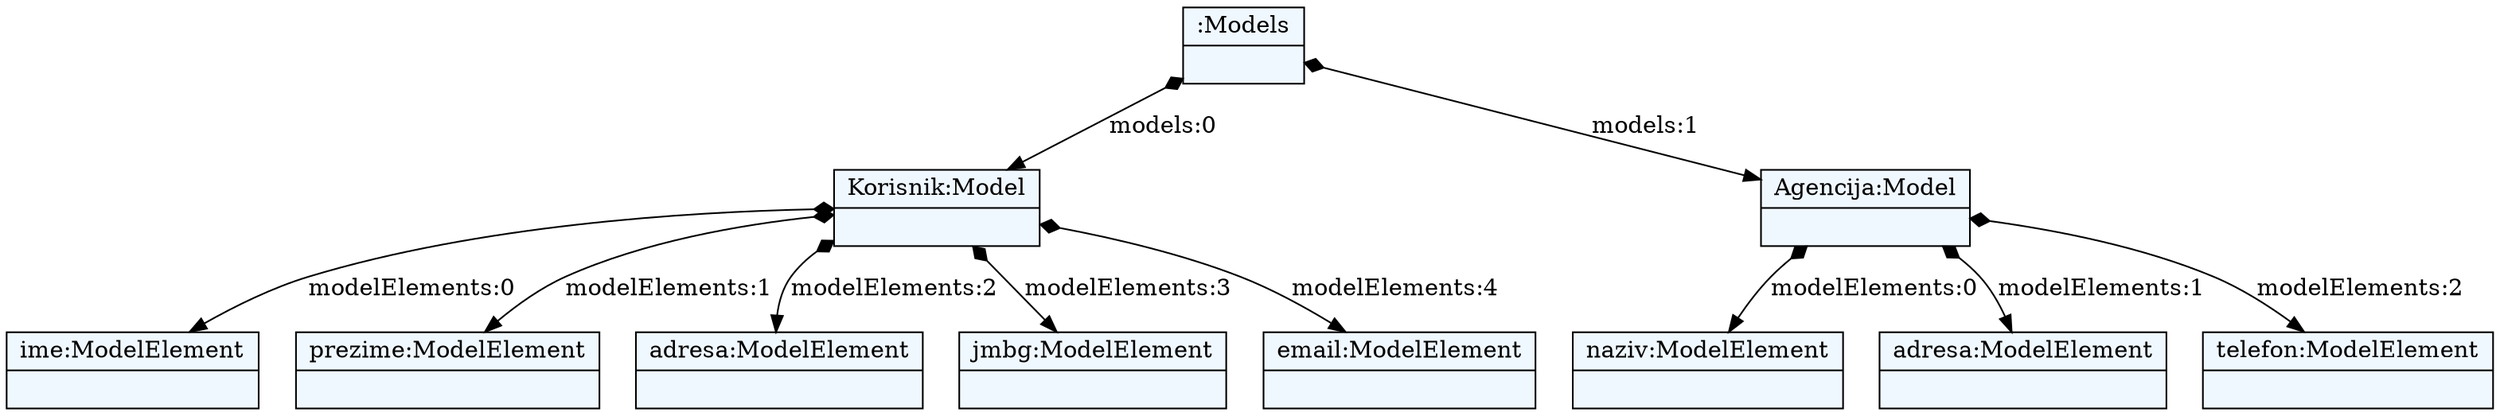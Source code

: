 
    digraph xtext {
    fontname = "Bitstream Vera Sans"
    fontsize = 8
    node[
        shape=record,
        style=filled,
        fillcolor=aliceblue
    ]
    nodesep = 0.3
    edge[dir=black,arrowtail=empty]


2507429303016 -> 2507429352336 [label="models:0" arrowtail=diamond dir=both]
2507429352336 -> 2507429352392 [label="modelElements:0" arrowtail=diamond dir=both]
2507429352392[label="{ime:ModelElement|}"]
2507429352336 -> 2507429352504 [label="modelElements:1" arrowtail=diamond dir=both]
2507429352504[label="{prezime:ModelElement|}"]
2507429352336 -> 2507429352616 [label="modelElements:2" arrowtail=diamond dir=both]
2507429352616[label="{adresa:ModelElement|}"]
2507429352336 -> 2507429352672 [label="modelElements:3" arrowtail=diamond dir=both]
2507429352672[label="{jmbg:ModelElement|}"]
2507429352336 -> 2507429352728 [label="modelElements:4" arrowtail=diamond dir=both]
2507429352728[label="{email:ModelElement|}"]
2507429352336[label="{Korisnik:Model|}"]
2507429303016 -> 2507419818024 [label="models:1" arrowtail=diamond dir=both]
2507419818024 -> 2507429352784 [label="modelElements:0" arrowtail=diamond dir=both]
2507429352784[label="{naziv:ModelElement|}"]
2507419818024 -> 2507429352560 [label="modelElements:1" arrowtail=diamond dir=both]
2507429352560[label="{adresa:ModelElement|}"]
2507419818024 -> 2507429352952 [label="modelElements:2" arrowtail=diamond dir=both]
2507429352952[label="{telefon:ModelElement|}"]
2507419818024[label="{Agencija:Model|}"]
2507429303016[label="{:Models|}"]

}
